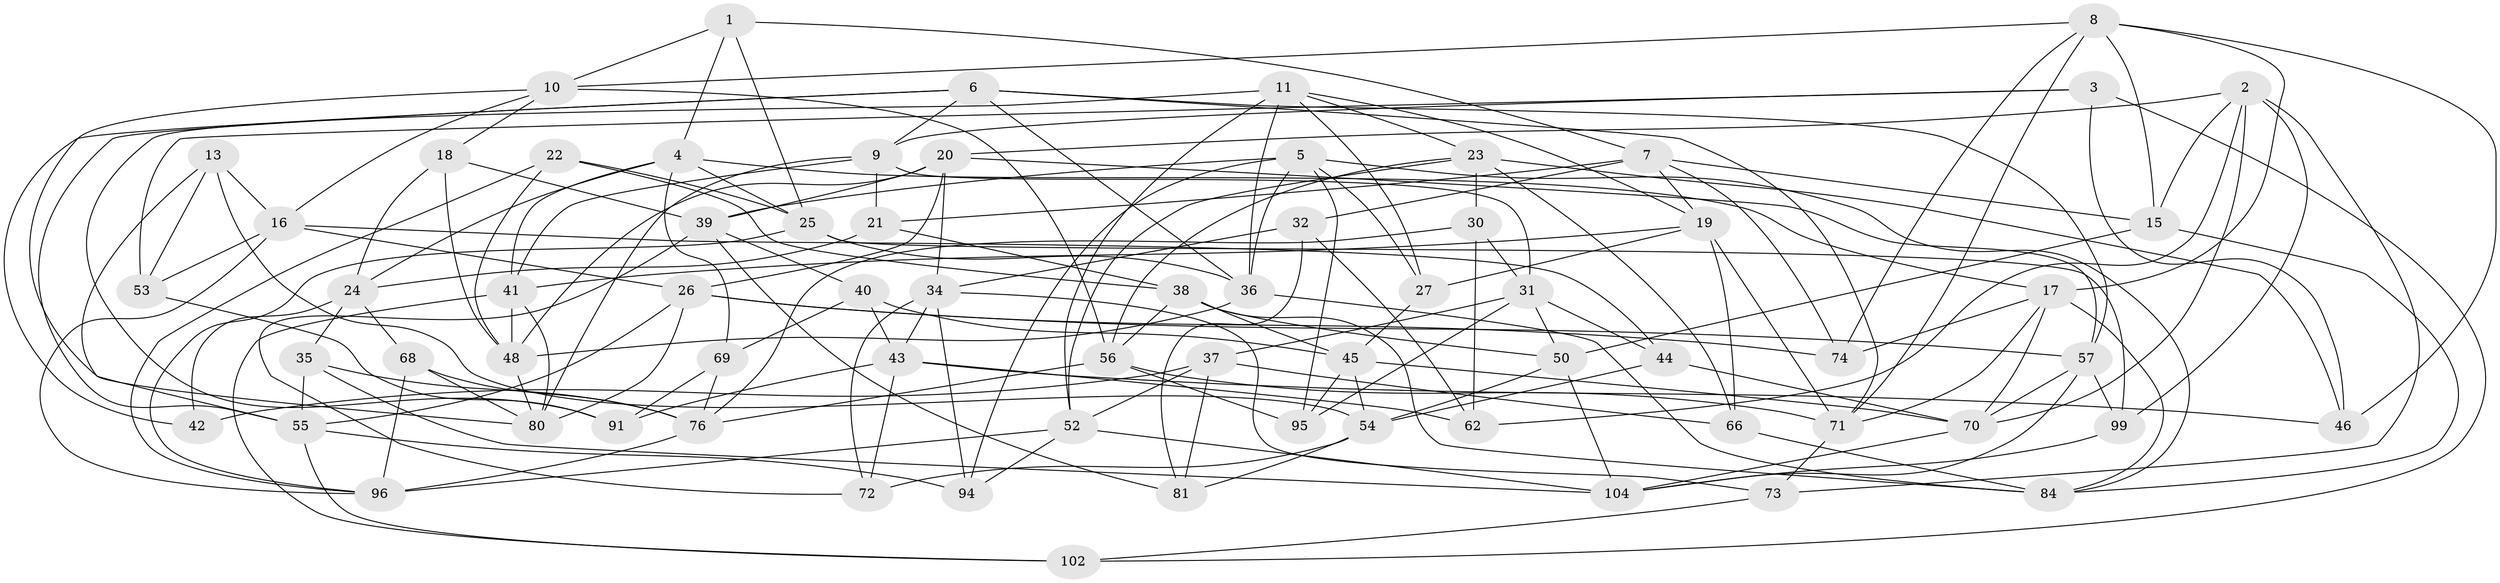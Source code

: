 // original degree distribution, {4: 1.0}
// Generated by graph-tools (version 1.1) at 2025/42/03/06/25 10:42:21]
// undirected, 69 vertices, 177 edges
graph export_dot {
graph [start="1"]
  node [color=gray90,style=filled];
  1;
  2 [super="+93"];
  3;
  4 [super="+47"];
  5 [super="+64"];
  6 [super="+28"];
  7 [super="+14"];
  8 [super="+12"];
  9 [super="+105"];
  10 [super="+103"];
  11 [super="+51"];
  13;
  15 [super="+78"];
  16 [super="+59"];
  17 [super="+33"];
  18;
  19 [super="+77"];
  20 [super="+65"];
  21;
  22;
  23 [super="+90"];
  24 [super="+29"];
  25 [super="+88"];
  26 [super="+49"];
  27;
  30;
  31 [super="+83"];
  32;
  34 [super="+109"];
  35;
  36 [super="+106"];
  37 [super="+86"];
  38 [super="+92"];
  39 [super="+67"];
  40;
  41 [super="+97"];
  42;
  43 [super="+58"];
  44;
  45 [super="+100"];
  46;
  48 [super="+60"];
  50 [super="+63"];
  52 [super="+82"];
  53;
  54 [super="+75"];
  55 [super="+79"];
  56 [super="+110"];
  57 [super="+61"];
  62;
  66;
  68;
  69;
  70 [super="+98"];
  71 [super="+89"];
  72;
  73;
  74;
  76 [super="+85"];
  80 [super="+108"];
  81;
  84 [super="+87"];
  91;
  94;
  95;
  96 [super="+101"];
  99;
  102;
  104 [super="+107"];
  1 -- 7;
  1 -- 25;
  1 -- 4;
  1 -- 10;
  2 -- 99;
  2 -- 70;
  2 -- 73;
  2 -- 20;
  2 -- 62;
  2 -- 15;
  3 -- 53;
  3 -- 102;
  3 -- 46;
  3 -- 9;
  4 -- 25;
  4 -- 69;
  4 -- 24;
  4 -- 41;
  4 -- 17;
  5 -- 94;
  5 -- 95;
  5 -- 84;
  5 -- 27;
  5 -- 36;
  5 -- 39;
  6 -- 71;
  6 -- 9;
  6 -- 42;
  6 -- 36;
  6 -- 55;
  6 -- 57;
  7 -- 15;
  7 -- 21;
  7 -- 32;
  7 -- 74;
  7 -- 19;
  8 -- 74;
  8 -- 46;
  8 -- 71;
  8 -- 17;
  8 -- 10;
  8 -- 15;
  9 -- 21;
  9 -- 31;
  9 -- 80;
  9 -- 41;
  10 -- 16;
  10 -- 18;
  10 -- 80;
  10 -- 56;
  11 -- 52;
  11 -- 23;
  11 -- 36;
  11 -- 91;
  11 -- 27;
  11 -- 19;
  13 -- 53;
  13 -- 16;
  13 -- 54;
  13 -- 55;
  15 -- 84;
  15 -- 50 [weight=2];
  16 -- 26;
  16 -- 44;
  16 -- 53;
  16 -- 96;
  17 -- 71;
  17 -- 74;
  17 -- 84;
  17 -- 70;
  18 -- 24;
  18 -- 48;
  18 -- 39;
  19 -- 66;
  19 -- 27;
  19 -- 71;
  19 -- 41;
  20 -- 48;
  20 -- 34;
  20 -- 26;
  20 -- 39;
  20 -- 57;
  21 -- 24;
  21 -- 38;
  22 -- 38;
  22 -- 48;
  22 -- 25;
  22 -- 96;
  23 -- 56;
  23 -- 46;
  23 -- 66;
  23 -- 52;
  23 -- 30;
  24 -- 68;
  24 -- 35;
  24 -- 42;
  25 -- 36;
  25 -- 96;
  25 -- 99;
  26 -- 74;
  26 -- 55;
  26 -- 80;
  26 -- 57;
  27 -- 45;
  30 -- 76;
  30 -- 62;
  30 -- 31;
  31 -- 95;
  31 -- 44;
  31 -- 37;
  31 -- 50;
  32 -- 62;
  32 -- 81;
  32 -- 34;
  34 -- 72;
  34 -- 43;
  34 -- 73;
  34 -- 94;
  35 -- 76;
  35 -- 104;
  35 -- 55;
  36 -- 84;
  36 -- 48;
  37 -- 42 [weight=2];
  37 -- 66;
  37 -- 52;
  37 -- 81;
  38 -- 50;
  38 -- 84;
  38 -- 45;
  38 -- 56;
  39 -- 81;
  39 -- 40;
  39 -- 72;
  40 -- 69;
  40 -- 43;
  40 -- 45;
  41 -- 80;
  41 -- 102;
  41 -- 48;
  43 -- 62;
  43 -- 46;
  43 -- 72;
  43 -- 91;
  44 -- 54;
  44 -- 70;
  45 -- 54;
  45 -- 70;
  45 -- 95;
  48 -- 80;
  50 -- 104;
  50 -- 54;
  52 -- 96;
  52 -- 94;
  52 -- 104;
  53 -- 91;
  54 -- 72;
  54 -- 81;
  55 -- 102;
  55 -- 94;
  56 -- 95;
  56 -- 76;
  56 -- 71;
  57 -- 99;
  57 -- 70;
  57 -- 104;
  66 -- 84;
  68 -- 96;
  68 -- 76;
  68 -- 80;
  69 -- 91;
  69 -- 76;
  70 -- 104;
  71 -- 73;
  73 -- 102;
  76 -- 96;
  99 -- 104;
}
